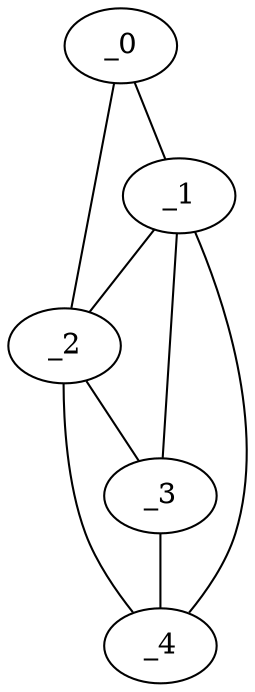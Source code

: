 graph "obj56__165.gxl" {
	_0	 [x=26,
		y=27];
	_1	 [x=38,
		y=38];
	_0 -- _1	 [valence=1];
	_2	 [x=96,
		y=24];
	_0 -- _2	 [valence=1];
	_1 -- _2	 [valence=2];
	_3	 [x=97,
		y=36];
	_1 -- _3	 [valence=2];
	_4	 [x=123,
		y=73];
	_1 -- _4	 [valence=1];
	_2 -- _3	 [valence=1];
	_2 -- _4	 [valence=1];
	_3 -- _4	 [valence=2];
}
